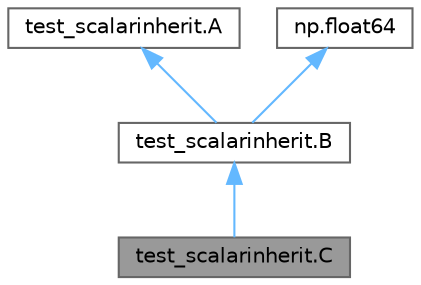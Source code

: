 digraph "test_scalarinherit.C"
{
 // LATEX_PDF_SIZE
  bgcolor="transparent";
  edge [fontname=Helvetica,fontsize=10,labelfontname=Helvetica,labelfontsize=10];
  node [fontname=Helvetica,fontsize=10,shape=box,height=0.2,width=0.4];
  Node1 [id="Node000001",label="test_scalarinherit.C",height=0.2,width=0.4,color="gray40", fillcolor="grey60", style="filled", fontcolor="black",tooltip=" "];
  Node2 -> Node1 [id="edge4_Node000001_Node000002",dir="back",color="steelblue1",style="solid",tooltip=" "];
  Node2 [id="Node000002",label="test_scalarinherit.B",height=0.2,width=0.4,color="gray40", fillcolor="white", style="filled",URL="$classtest__scalarinherit_1_1B.html",tooltip=" "];
  Node3 -> Node2 [id="edge5_Node000002_Node000003",dir="back",color="steelblue1",style="solid",tooltip=" "];
  Node3 [id="Node000003",label="test_scalarinherit.A",height=0.2,width=0.4,color="gray40", fillcolor="white", style="filled",URL="$classtest__scalarinherit_1_1A.html",tooltip=" "];
  Node4 -> Node2 [id="edge6_Node000002_Node000004",dir="back",color="steelblue1",style="solid",tooltip=" "];
  Node4 [id="Node000004",label="np.float64",height=0.2,width=0.4,color="gray40", fillcolor="white", style="filled",tooltip=" "];
}
